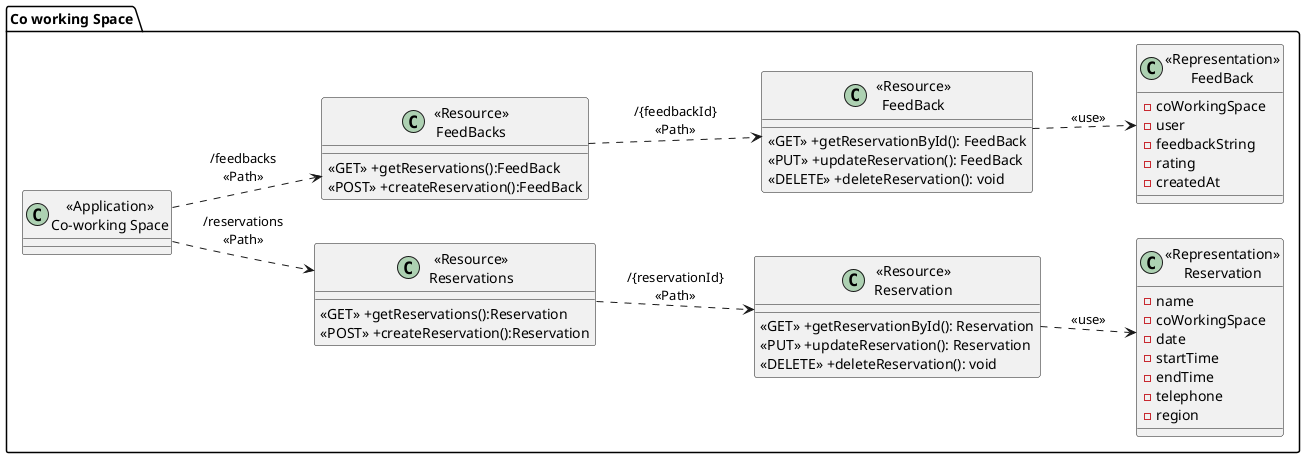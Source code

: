 @startuml Co-working Class Diagram
left to right direction
package "Co working Space"{
    class "<<Application>>\nCo-working Space" as CoWorkingService{}

    class "<<Resource>>\nReservations" as ResourceReservations{
        <<GET>> +getReservations():Reservation
        <<POST>> +createReservation():Reservation
    }

    class "<<Resource>>\nReservation" as ResourceReservation {
        <<GET>> +getReservationById(): Reservation
        <<PUT>> +updateReservation(): Reservation
        <<DELETE>> +deleteReservation(): void
    }

    class "<<Representation>>\nReservation" as RepresentationReservation {
        -name
        -coWorkingSpace
        -date
        -startTime
        -endTime
        -telephone
        -region
    }

    class "<<Resource>>\nFeedBacks" as ResourceFeedBacks{
        <<GET>> +getReservations():FeedBack
        <<POST>> +createReservation():FeedBack
    }

    class "<<Resource>>\nFeedBack" as ResourceFeedBack {
        <<GET>> +getReservationById(): FeedBack
        <<PUT>> +updateReservation(): FeedBack
        <<DELETE>> +deleteReservation(): void
    }

    class "<<Representation>>\nFeedBack" as RepresentationFeedBack {
        -coWorkingSpace
        -user
        -feedbackString
        -rating
        -createdAt
    }

}

CoWorkingService ..> ResourceReservations:"/reservations\n<<Path>>"
ResourceReservations ..> ResourceReservation: "/{reservationId}\n<<Path>>"
ResourceReservation ..> RepresentationReservation: "<<use>>"

CoWorkingService ..> ResourceFeedBacks:"/feedbacks\n<<Path>>"
ResourceFeedBacks ..> ResourceFeedBack: "/{feedbackId}\n<<Path>>"
ResourceFeedBack ..> RepresentationFeedBack: "<<use>>"

@enduml